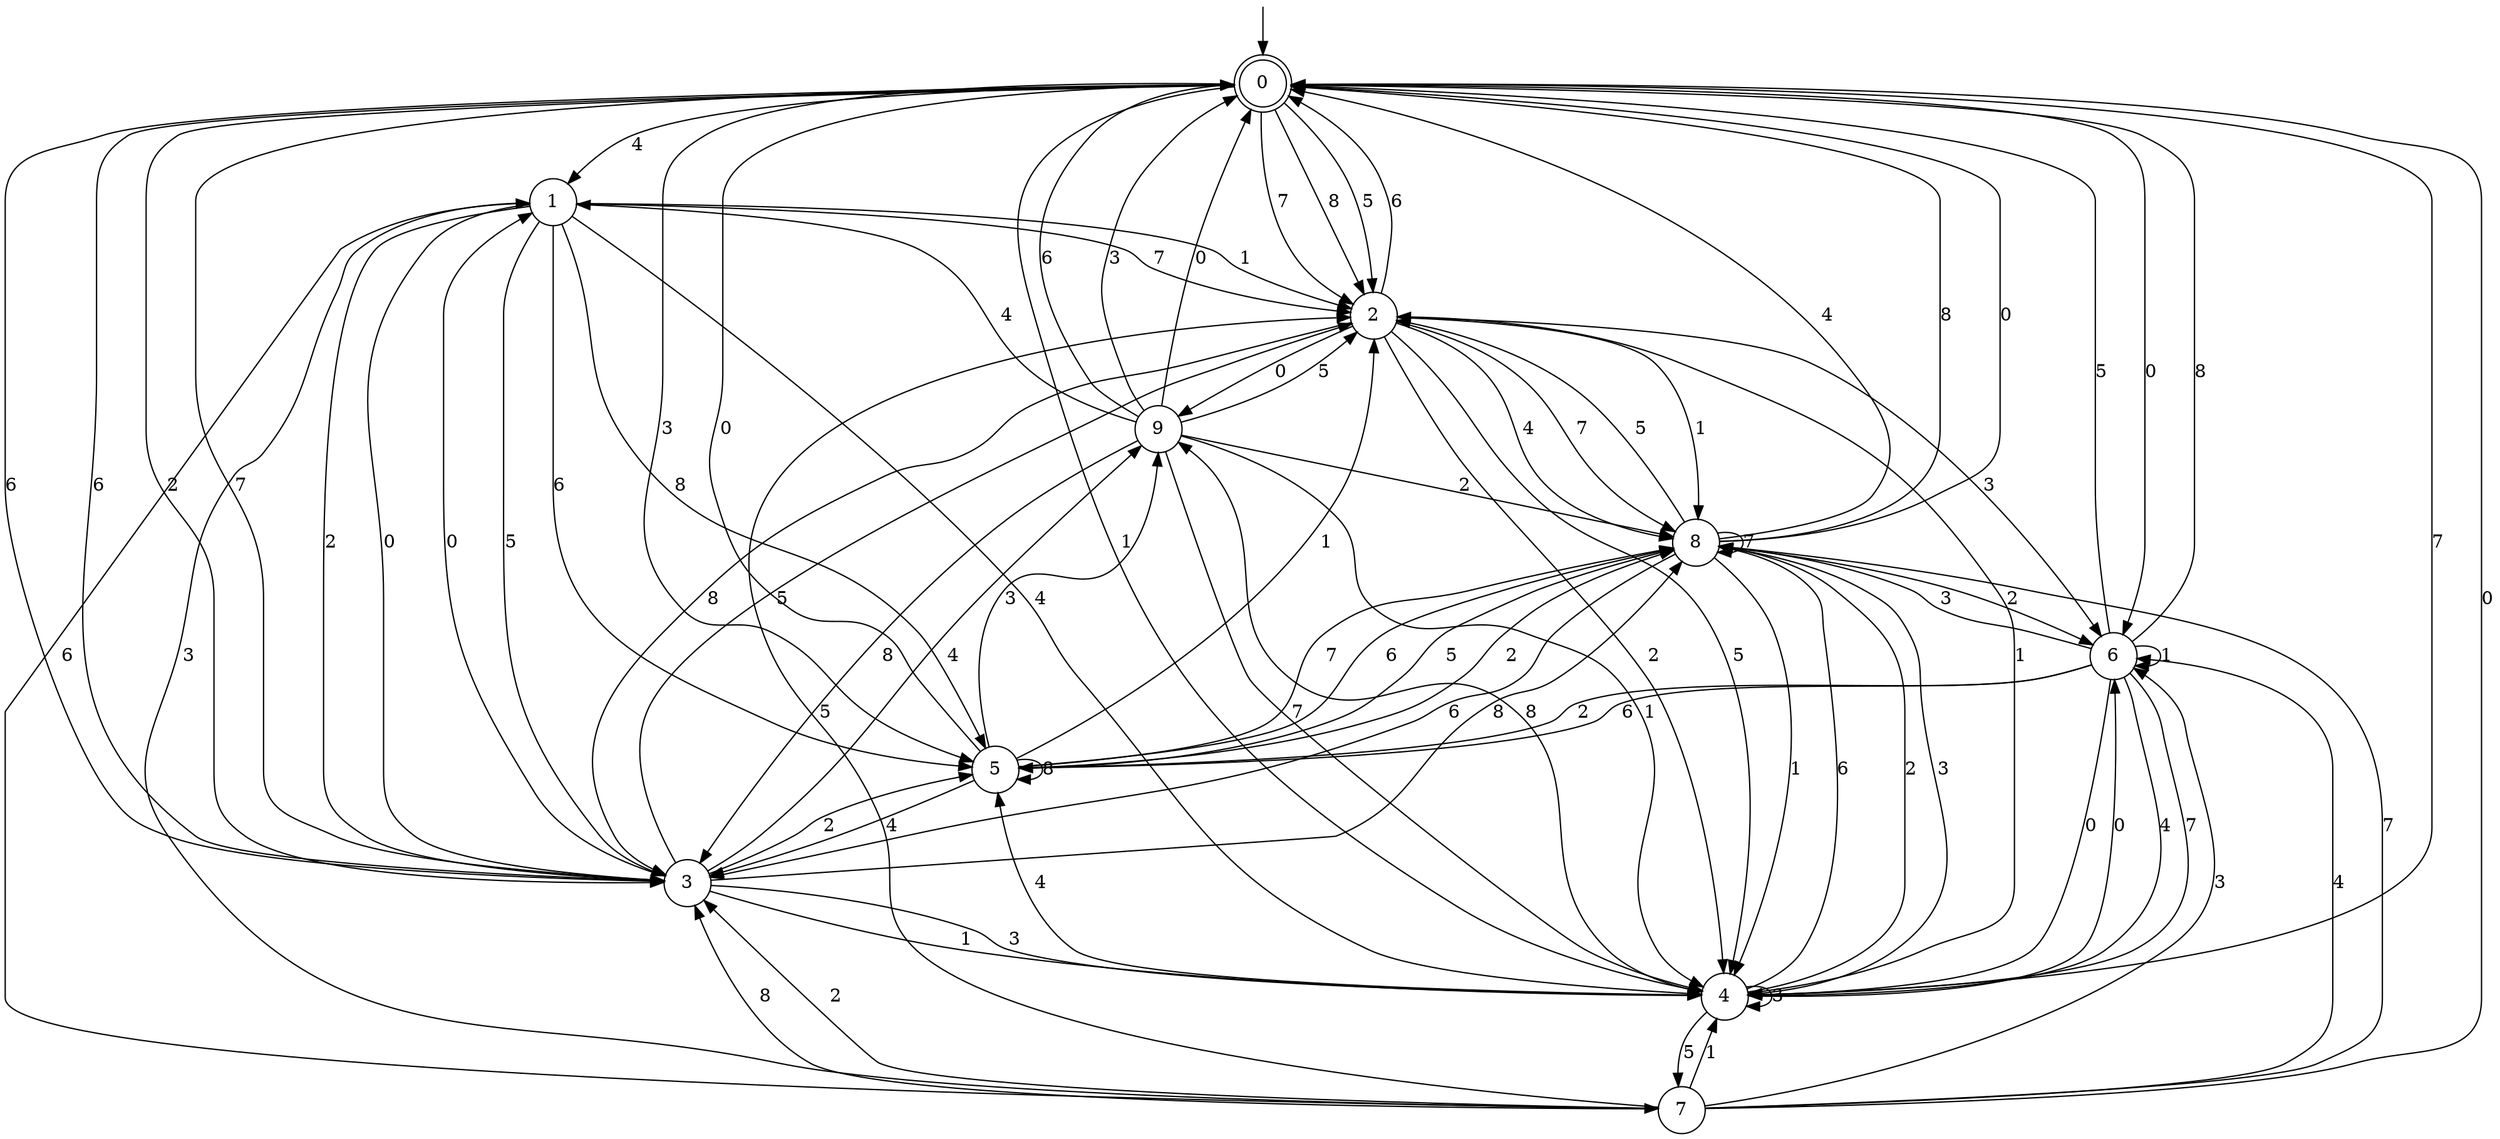 digraph g {

	s0 [shape="doublecircle" label="0"];
	s1 [shape="circle" label="1"];
	s2 [shape="circle" label="2"];
	s3 [shape="circle" label="3"];
	s4 [shape="circle" label="4"];
	s5 [shape="circle" label="5"];
	s6 [shape="circle" label="6"];
	s7 [shape="circle" label="7"];
	s8 [shape="circle" label="8"];
	s9 [shape="circle" label="9"];
	s0 -> s1 [label="4"];
	s0 -> s2 [label="7"];
	s0 -> s3 [label="6"];
	s0 -> s4 [label="1"];
	s0 -> s5 [label="3"];
	s0 -> s2 [label="8"];
	s0 -> s2 [label="5"];
	s0 -> s3 [label="2"];
	s0 -> s6 [label="0"];
	s1 -> s4 [label="4"];
	s1 -> s2 [label="7"];
	s1 -> s5 [label="6"];
	s1 -> s2 [label="1"];
	s1 -> s7 [label="3"];
	s1 -> s5 [label="8"];
	s1 -> s3 [label="5"];
	s1 -> s3 [label="2"];
	s1 -> s3 [label="0"];
	s2 -> s8 [label="4"];
	s2 -> s8 [label="7"];
	s2 -> s0 [label="6"];
	s2 -> s8 [label="1"];
	s2 -> s6 [label="3"];
	s2 -> s3 [label="8"];
	s2 -> s4 [label="5"];
	s2 -> s4 [label="2"];
	s2 -> s9 [label="0"];
	s3 -> s9 [label="4"];
	s3 -> s0 [label="7"];
	s3 -> s0 [label="6"];
	s3 -> s4 [label="1"];
	s3 -> s4 [label="3"];
	s3 -> s8 [label="8"];
	s3 -> s2 [label="5"];
	s3 -> s5 [label="2"];
	s3 -> s1 [label="0"];
	s4 -> s5 [label="4"];
	s4 -> s0 [label="7"];
	s4 -> s8 [label="6"];
	s4 -> s2 [label="1"];
	s4 -> s4 [label="3"];
	s4 -> s9 [label="8"];
	s4 -> s7 [label="5"];
	s4 -> s8 [label="2"];
	s4 -> s6 [label="0"];
	s5 -> s3 [label="4"];
	s5 -> s8 [label="7"];
	s5 -> s8 [label="6"];
	s5 -> s2 [label="1"];
	s5 -> s9 [label="3"];
	s5 -> s5 [label="8"];
	s5 -> s8 [label="5"];
	s5 -> s8 [label="2"];
	s5 -> s0 [label="0"];
	s6 -> s4 [label="4"];
	s6 -> s4 [label="7"];
	s6 -> s5 [label="6"];
	s6 -> s6 [label="1"];
	s6 -> s8 [label="3"];
	s6 -> s0 [label="8"];
	s6 -> s0 [label="5"];
	s6 -> s5 [label="2"];
	s6 -> s4 [label="0"];
	s7 -> s6 [label="4"];
	s7 -> s8 [label="7"];
	s7 -> s1 [label="6"];
	s7 -> s4 [label="1"];
	s7 -> s6 [label="3"];
	s7 -> s3 [label="8"];
	s7 -> s2 [label="5"];
	s7 -> s3 [label="2"];
	s7 -> s0 [label="0"];
	s8 -> s0 [label="4"];
	s8 -> s8 [label="7"];
	s8 -> s3 [label="6"];
	s8 -> s4 [label="1"];
	s8 -> s4 [label="3"];
	s8 -> s0 [label="8"];
	s8 -> s2 [label="5"];
	s8 -> s6 [label="2"];
	s8 -> s0 [label="0"];
	s9 -> s1 [label="4"];
	s9 -> s4 [label="7"];
	s9 -> s0 [label="6"];
	s9 -> s4 [label="1"];
	s9 -> s0 [label="3"];
	s9 -> s3 [label="8"];
	s9 -> s2 [label="5"];
	s9 -> s8 [label="2"];
	s9 -> s0 [label="0"];

__start0 [label="" shape="none" width="0" height="0"];
__start0 -> s0;

}

